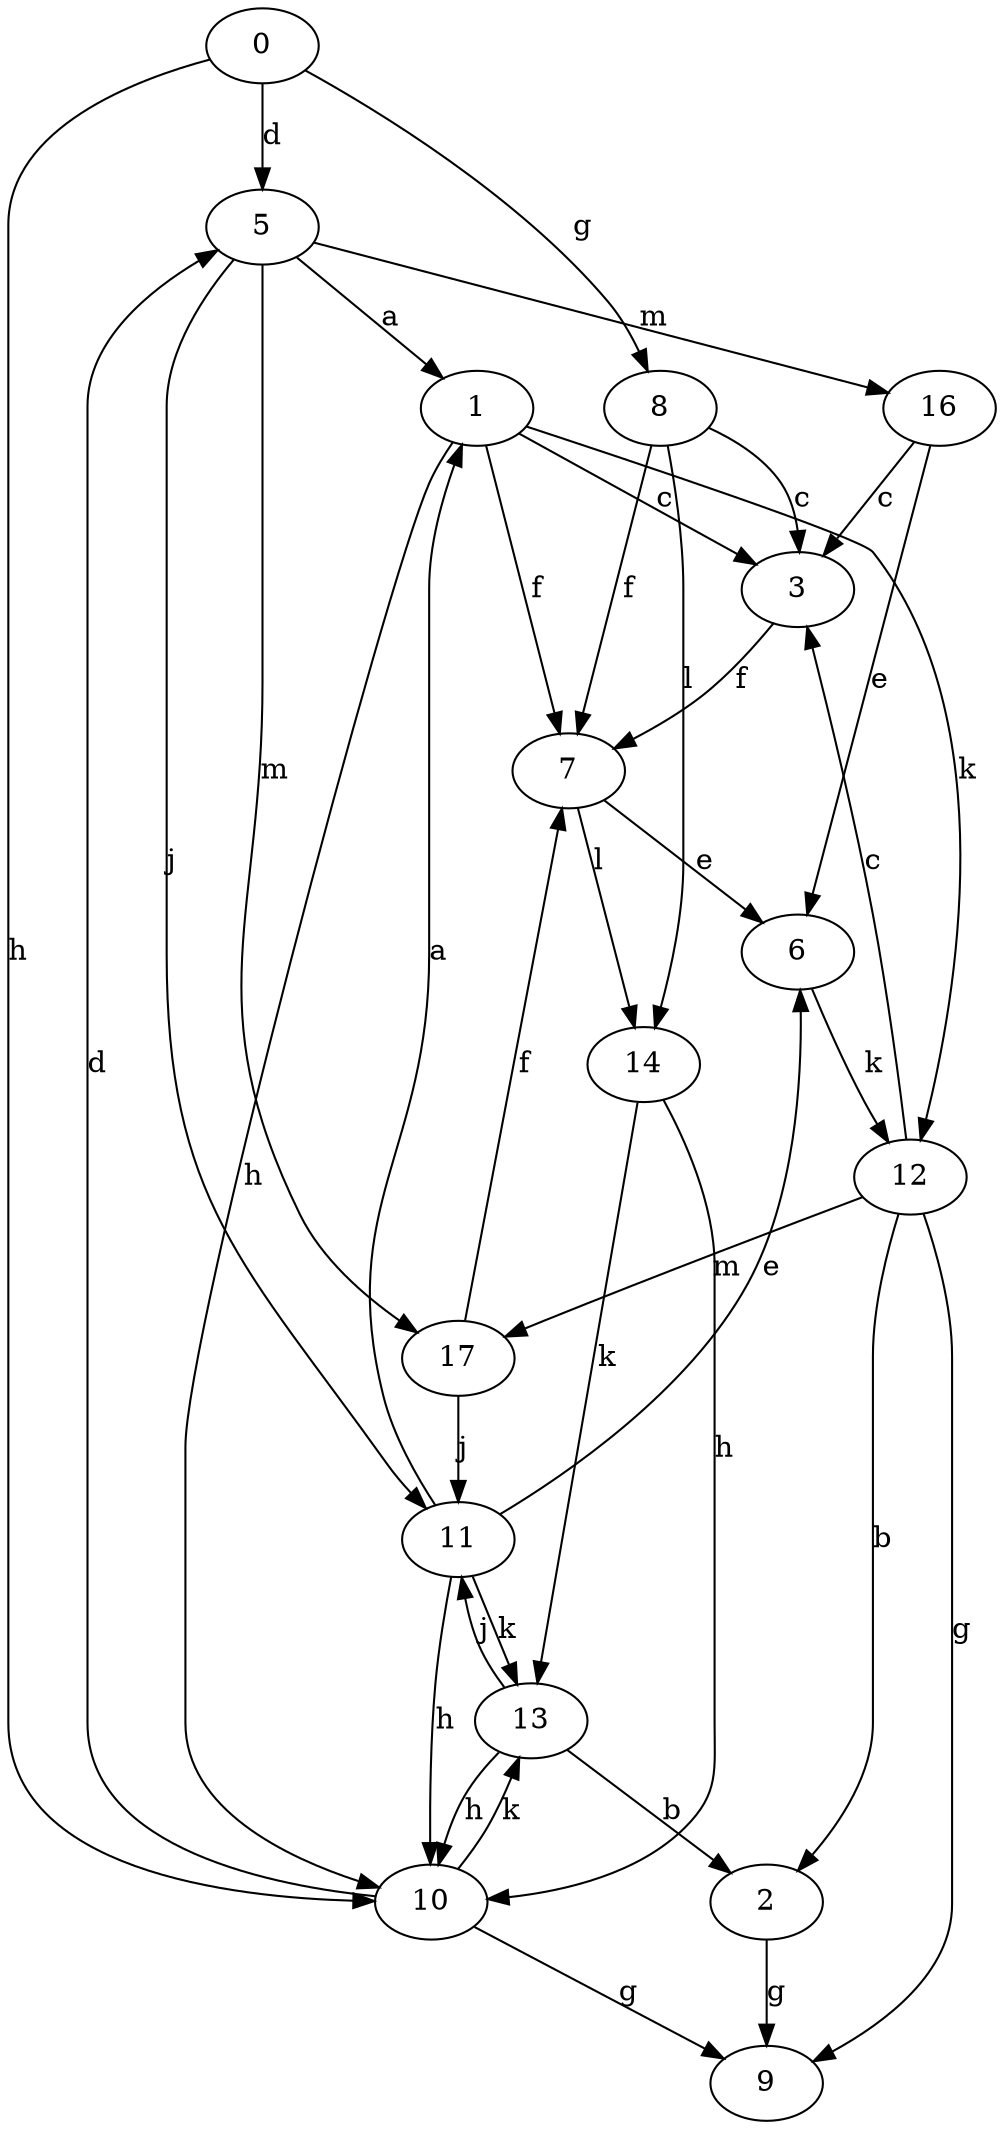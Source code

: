 strict digraph  {
0;
1;
2;
3;
5;
6;
7;
8;
9;
10;
11;
12;
13;
14;
16;
17;
0 -> 5  [label=d];
0 -> 8  [label=g];
0 -> 10  [label=h];
1 -> 3  [label=c];
1 -> 7  [label=f];
1 -> 10  [label=h];
1 -> 12  [label=k];
2 -> 9  [label=g];
3 -> 7  [label=f];
5 -> 1  [label=a];
5 -> 11  [label=j];
5 -> 16  [label=m];
5 -> 17  [label=m];
6 -> 12  [label=k];
7 -> 6  [label=e];
7 -> 14  [label=l];
8 -> 3  [label=c];
8 -> 7  [label=f];
8 -> 14  [label=l];
10 -> 5  [label=d];
10 -> 9  [label=g];
10 -> 13  [label=k];
11 -> 1  [label=a];
11 -> 6  [label=e];
11 -> 10  [label=h];
11 -> 13  [label=k];
12 -> 2  [label=b];
12 -> 3  [label=c];
12 -> 9  [label=g];
12 -> 17  [label=m];
13 -> 2  [label=b];
13 -> 10  [label=h];
13 -> 11  [label=j];
14 -> 10  [label=h];
14 -> 13  [label=k];
16 -> 3  [label=c];
16 -> 6  [label=e];
17 -> 7  [label=f];
17 -> 11  [label=j];
}
